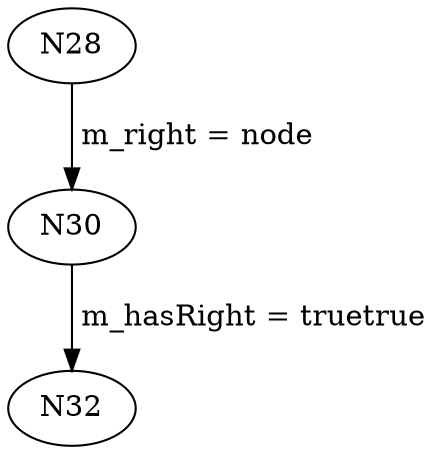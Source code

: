 digraph SetRight {
N28 -> N30 [label=" m_right = node"];
N30 -> N32 [label=" m_hasRight = truetrue"];
}

